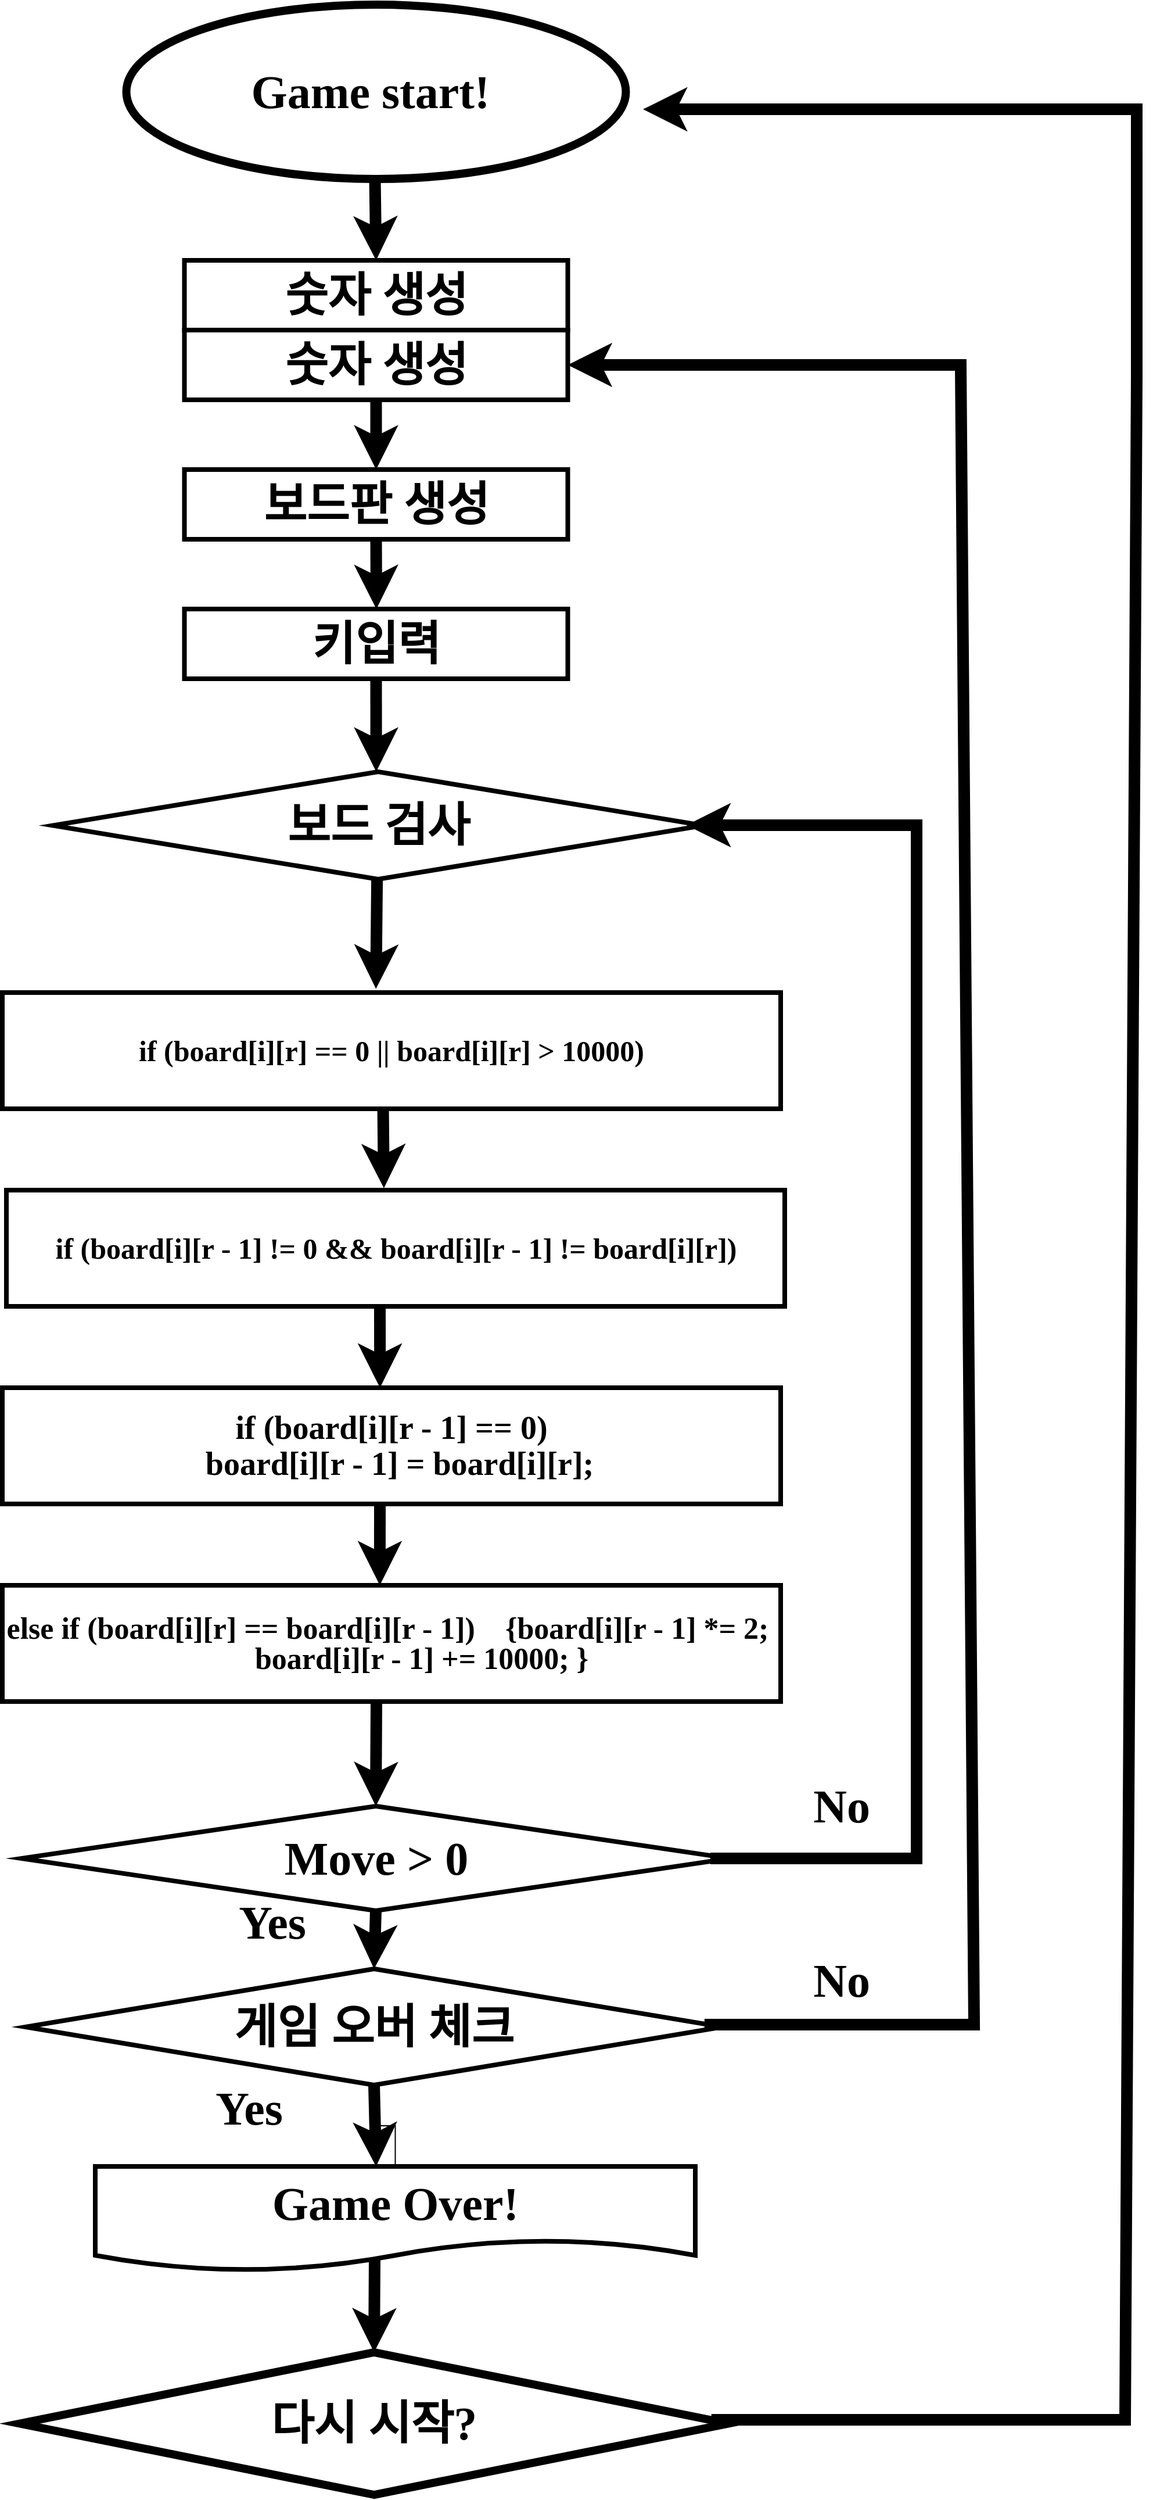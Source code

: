 <mxfile version="20.2.3" type="device"><diagram id="fBetp9RGJat9TlgcHB5F" name="페이지-1"><mxGraphModel dx="2370" dy="1175" grid="1" gridSize="10" guides="1" tooltips="1" connect="1" arrows="1" fold="1" page="1" pageScale="1" pageWidth="1169" pageHeight="1654" math="0" shadow="0"><root><mxCell id="0"/><mxCell id="1" parent="0"/><mxCell id="LowK6kzhIpWK2hUF3n0_-1" value="Game start!&amp;nbsp;" style="ellipse;whiteSpace=wrap;html=1;strokeWidth=7;fontSize=40;fontStyle=1;fontFamily=Lucida Console;" parent="1" vertex="1"><mxGeometry x="241.75" y="40" width="430" height="150" as="geometry"/></mxCell><mxCell id="LowK6kzhIpWK2hUF3n0_-3" value="보드판 생성" style="rounded=0;whiteSpace=wrap;html=1;fontSize=40;strokeWidth=4;fontStyle=1;fontFamily=Lucida Console;" parent="1" vertex="1"><mxGeometry x="291.75" y="440" width="330" height="60" as="geometry"/></mxCell><mxCell id="LowK6kzhIpWK2hUF3n0_-5" value="숫자 생성" style="rounded=0;whiteSpace=wrap;html=1;fontSize=40;strokeWidth=4;fontStyle=1;fontFamily=Lucida Console;" parent="1" vertex="1"><mxGeometry x="291.75" y="320" width="330" height="60" as="geometry"/></mxCell><mxCell id="LowK6kzhIpWK2hUF3n0_-14" value="" style="endArrow=classic;html=1;rounded=0;fontSize=40;strokeWidth=10;exitX=0.5;exitY=1;exitDx=0;exitDy=0;fontStyle=1;fontFamily=Lucida Console;entryX=0.48;entryY=-0.033;entryDx=0;entryDy=0;entryPerimeter=0;" parent="1" source="LowK6kzhIpWK2hUF3n0_-21" target="nuD88EdzoDvtdZI2wckt-3" edge="1"><mxGeometry width="50" height="50" relative="1" as="geometry"><mxPoint x="595" y="650" as="sourcePoint"/><mxPoint x="460.77" y="888.1" as="targetPoint"/></mxGeometry></mxCell><mxCell id="LowK6kzhIpWK2hUF3n0_-21" value="보드 검사" style="rhombus;whiteSpace=wrap;html=1;fontSize=40;strokeWidth=4;direction=west;fontStyle=1;fontFamily=Lucida Console;" parent="1" vertex="1"><mxGeometry x="178.5" y="700" width="560" height="92.5" as="geometry"/></mxCell><mxCell id="HNSbR9NAvRPWb1NwmH5j-69" value="" style="edgeStyle=orthogonalEdgeStyle;rounded=0;orthogonalLoop=1;jettySize=auto;html=1;fontFamily=Lucida Console;fontSize=37;" parent="1" source="LowK6kzhIpWK2hUF3n0_-29" target="LowK6kzhIpWK2hUF3n0_-32" edge="1"><mxGeometry relative="1" as="geometry"/></mxCell><mxCell id="LowK6kzhIpWK2hUF3n0_-29" value="Game Over!" style="shape=document;whiteSpace=wrap;html=1;boundedLbl=1;fontSize=40;strokeWidth=4;fontStyle=1;fontFamily=Lucida Console;" parent="1" vertex="1"><mxGeometry x="215" y="1900" width="516.5" height="90" as="geometry"/></mxCell><mxCell id="LowK6kzhIpWK2hUF3n0_-32" value="게임 오버 체크" style="rhombus;whiteSpace=wrap;html=1;fontSize=40;strokeWidth=4;fontStyle=1;fontFamily=Lucida Console;" parent="1" vertex="1"><mxGeometry x="155" y="1730" width="600" height="100" as="geometry"/></mxCell><mxCell id="LowK6kzhIpWK2hUF3n0_-33" value="" style="endArrow=classic;html=1;rounded=0;fontSize=40;strokeWidth=10;entryX=0.5;entryY=1;entryDx=0;entryDy=0;fontStyle=1;fontFamily=Lucida Console;" parent="1" target="HNSbR9NAvRPWb1NwmH5j-56" edge="1"><mxGeometry width="50" height="50" relative="1" as="geometry"><mxPoint x="455.5" y="1980" as="sourcePoint"/><mxPoint x="455.689" y="2050" as="targetPoint"/></mxGeometry></mxCell><mxCell id="LowK6kzhIpWK2hUF3n0_-34" value="Yes" style="text;html=1;resizable=0;autosize=1;align=center;verticalAlign=middle;points=[];fillColor=none;strokeColor=none;rounded=0;fontSize=40;fontStyle=1;fontFamily=Lucida Console;" parent="1" vertex="1"><mxGeometry x="316.5" y="1660" width="100" height="60" as="geometry"/></mxCell><mxCell id="LowK6kzhIpWK2hUF3n0_-35" value="No" style="text;html=1;resizable=0;autosize=1;align=center;verticalAlign=middle;points=[];fillColor=none;strokeColor=none;rounded=0;fontSize=40;fontStyle=1;fontFamily=Lucida Console;" parent="1" vertex="1"><mxGeometry x="821.5" y="1560" width="70" height="60" as="geometry"/></mxCell><mxCell id="LowK6kzhIpWK2hUF3n0_-46" value="&lt;div style=&quot;font-size: 25px;&quot;&gt;&lt;font style=&quot;font-size: 25px;&quot;&gt;&lt;span style=&quot;&quot;&gt;if (board[i][r - 1] != 0 &amp;amp;&amp;amp; board[i][r - 1] != board[i][r])&lt;/span&gt;&lt;/font&gt;&lt;/div&gt;" style="rounded=0;whiteSpace=wrap;html=1;fontSize=12;strokeWidth=4;verticalAlign=middle;shadow=0;rounded=0;fontStyle=1;fontFamily=Lucida Console;" parent="1" vertex="1"><mxGeometry x="138.5" y="1060" width="670" height="100" as="geometry"/></mxCell><mxCell id="LowK6kzhIpWK2hUF3n0_-49" value="&lt;div style=&quot;font-size: 26px; line-height: 1;&quot;&gt;&lt;div&gt;&lt;span&gt;else if (board[i][r] == board[i][r - 1])&amp;nbsp; &amp;nbsp;&amp;nbsp;&lt;/span&gt;&lt;span style=&quot;background-color: initial;&quot;&gt;{&lt;/span&gt;&lt;span style=&quot;background-color: initial;&quot;&gt;board[i][r - 1] *= 2;&amp;nbsp; &amp;nbsp; &amp;nbsp; &amp;nbsp; &amp;nbsp; &amp;nbsp; &lt;/span&gt;&lt;span style=&quot;background-color: initial;&quot;&gt;board[i][r - 1] += 10000; }&amp;nbsp;&amp;nbsp;&lt;/span&gt;&lt;/div&gt;&lt;/div&gt;" style="rounded=0;whiteSpace=wrap;html=1;fontSize=12;strokeWidth=4;verticalAlign=middle;shadow=0;rounded=0;fontStyle=1;fontFamily=Lucida Console;" parent="1" vertex="1"><mxGeometry x="135" y="1400" width="670" height="100" as="geometry"/></mxCell><mxCell id="HNSbR9NAvRPWb1NwmH5j-4" value="" style="endArrow=classic;html=1;rounded=0;fontSize=40;strokeWidth=10;fontStyle=1;fontFamily=Lucida Console;exitX=0.484;exitY=1;exitDx=0;exitDy=0;exitPerimeter=0;entryX=0.485;entryY=-0.017;entryDx=0;entryDy=0;entryPerimeter=0;" parent="1" target="LowK6kzhIpWK2hUF3n0_-46" edge="1"><mxGeometry width="50" height="50" relative="1" as="geometry"><mxPoint x="462.78" y="990" as="sourcePoint"/><mxPoint x="463" y="1030" as="targetPoint"/></mxGeometry></mxCell><mxCell id="HNSbR9NAvRPWb1NwmH5j-6" value="" style="endArrow=classic;html=1;rounded=0;fontSize=40;strokeWidth=10;shadow=0;entryX=0.5;entryY=0;entryDx=0;entryDy=0;exitX=0.5;exitY=1;exitDx=0;exitDy=0;fontStyle=1;fontFamily=Lucida Console;" parent="1" source="HNSbR9NAvRPWb1NwmH5j-20" target="LowK6kzhIpWK2hUF3n0_-32" edge="1"><mxGeometry width="50" height="50" relative="1" as="geometry"><mxPoint x="435" y="1380" as="sourcePoint"/><mxPoint x="435" y="1460" as="targetPoint"/><Array as="points"/></mxGeometry></mxCell><mxCell id="HNSbR9NAvRPWb1NwmH5j-8" value="" style="endArrow=classic;html=1;rounded=0;fontSize=40;strokeWidth=10;entryX=0.5;entryY=0;entryDx=0;entryDy=0;fontStyle=1;fontFamily=Lucida Console;" parent="1" edge="1"><mxGeometry width="50" height="50" relative="1" as="geometry"><mxPoint x="455.75" y="190" as="sourcePoint"/><mxPoint x="456.75" y="260" as="targetPoint"/><Array as="points"/></mxGeometry></mxCell><mxCell id="HNSbR9NAvRPWb1NwmH5j-20" value="Move &amp;gt; 0" style="rhombus;whiteSpace=wrap;html=1;fontSize=40;strokeWidth=4;fontStyle=1;fontFamily=Lucida Console;" parent="1" vertex="1"><mxGeometry x="151.5" y="1590" width="610" height="90" as="geometry"/></mxCell><mxCell id="HNSbR9NAvRPWb1NwmH5j-39" value="" style="endArrow=classic;html=1;rounded=0;fontSize=40;strokeWidth=10;exitX=0.972;exitY=0.5;exitDx=0;exitDy=0;exitPerimeter=0;entryX=0.026;entryY=0.503;entryDx=0;entryDy=0;fontStyle=1;fontFamily=Lucida Console;entryPerimeter=0;" parent="1" source="HNSbR9NAvRPWb1NwmH5j-20" edge="1" target="LowK6kzhIpWK2hUF3n0_-21"><mxGeometry width="50" height="50" relative="1" as="geometry"><mxPoint x="911.5" y="1110" as="sourcePoint"/><mxPoint x="746.6" y="770.043" as="targetPoint"/><Array as="points"><mxPoint x="922" y="1635"/><mxPoint x="922" y="746"/></Array></mxGeometry></mxCell><mxCell id="HNSbR9NAvRPWb1NwmH5j-70" value="" style="edgeStyle=orthogonalEdgeStyle;rounded=0;orthogonalLoop=1;jettySize=auto;html=1;fontFamily=Lucida Console;fontSize=37;" parent="1" source="HNSbR9NAvRPWb1NwmH5j-40" target="LowK6kzhIpWK2hUF3n0_-3" edge="1"><mxGeometry relative="1" as="geometry"/></mxCell><mxCell id="HNSbR9NAvRPWb1NwmH5j-40" value="키입력" style="rounded=0;whiteSpace=wrap;html=1;fontSize=40;strokeWidth=4;fontStyle=1;fontFamily=Lucida Console;" parent="1" vertex="1"><mxGeometry x="291.75" y="560" width="330" height="60" as="geometry"/></mxCell><mxCell id="HNSbR9NAvRPWb1NwmH5j-41" value="숫자 생성" style="rounded=0;whiteSpace=wrap;html=1;fontSize=40;strokeWidth=4;fontStyle=1;fontFamily=Lucida Console;" parent="1" vertex="1"><mxGeometry x="291.75" y="260" width="330" height="60" as="geometry"/></mxCell><mxCell id="HNSbR9NAvRPWb1NwmH5j-42" value="" style="endArrow=classic;html=1;rounded=0;fontSize=40;strokeWidth=10;exitX=0.974;exitY=0.48;exitDx=0;exitDy=0;exitPerimeter=0;fontStyle=1;fontFamily=Lucida Console;entryX=1;entryY=0.5;entryDx=0;entryDy=0;" parent="1" source="LowK6kzhIpWK2hUF3n0_-32" edge="1" target="LowK6kzhIpWK2hUF3n0_-5"><mxGeometry width="50" height="50" relative="1" as="geometry"><mxPoint x="738.64" y="1785" as="sourcePoint"/><mxPoint x="670" y="350" as="targetPoint"/><Array as="points"><mxPoint x="971.5" y="1778"/><mxPoint x="960" y="350"/></Array></mxGeometry></mxCell><mxCell id="HNSbR9NAvRPWb1NwmH5j-43" value="Yes" style="text;html=1;resizable=0;autosize=1;align=center;verticalAlign=middle;points=[];fillColor=none;strokeColor=none;rounded=0;fontSize=40;fontStyle=1;fontFamily=Lucida Console;" parent="1" vertex="1"><mxGeometry x="296.5" y="1820" width="100" height="60" as="geometry"/></mxCell><mxCell id="HNSbR9NAvRPWb1NwmH5j-44" value="No" style="text;html=1;resizable=0;autosize=1;align=center;verticalAlign=middle;points=[];fillColor=none;strokeColor=none;rounded=0;fontSize=40;fontStyle=1;fontFamily=Lucida Console;" parent="1" vertex="1"><mxGeometry x="821.5" y="1710" width="70" height="60" as="geometry"/></mxCell><mxCell id="HNSbR9NAvRPWb1NwmH5j-56" value="다시 시작?" style="rhombus;whiteSpace=wrap;html=1;fontSize=40;strokeWidth=7;direction=west;fontStyle=1;fontFamily=Lucida Console;" parent="1" vertex="1"><mxGeometry x="150" y="2060" width="610" height="122.5" as="geometry"/></mxCell><mxCell id="HNSbR9NAvRPWb1NwmH5j-57" value="" style="endArrow=classic;html=1;rounded=0;fontSize=40;strokeWidth=10;fontStyle=1;fontFamily=Lucida Console;entryX=0.468;entryY=0;entryDx=0;entryDy=0;entryPerimeter=0;exitX=0.5;exitY=1;exitDx=0;exitDy=0;" parent="1" source="LowK6kzhIpWK2hUF3n0_-32" target="LowK6kzhIpWK2hUF3n0_-29" edge="1"><mxGeometry width="50" height="50" relative="1" as="geometry"><mxPoint x="456.5" y="1840" as="sourcePoint"/><mxPoint x="454" y="1890" as="targetPoint"/><Array as="points"/></mxGeometry></mxCell><mxCell id="HNSbR9NAvRPWb1NwmH5j-58" value="" style="endArrow=classic;html=1;rounded=0;fontSize=40;strokeWidth=10;exitX=0.024;exitY=0.527;exitDx=0;exitDy=0;exitPerimeter=0;entryX=0.996;entryY=0.467;entryDx=0;entryDy=0;entryPerimeter=0;fontStyle=1;fontFamily=Lucida Console;" parent="1" source="HNSbR9NAvRPWb1NwmH5j-56" edge="1"><mxGeometry width="50" height="50" relative="1" as="geometry"><mxPoint x="648" y="1795" as="sourcePoint"/><mxPoint x="686.53" y="130.05" as="targetPoint"/><Array as="points"><mxPoint x="1101.5" y="2118"/><mxPoint x="1111.5" y="360"/><mxPoint x="1111.5" y="130"/><mxPoint x="826.5" y="130"/></Array></mxGeometry></mxCell><mxCell id="HNSbR9NAvRPWb1NwmH5j-62" value="" style="endArrow=classic;html=1;rounded=0;fontSize=40;strokeWidth=10;fontStyle=1;fontFamily=Lucida Console;entryX=0.5;entryY=0;entryDx=0;entryDy=0;exitX=0.5;exitY=1;exitDx=0;exitDy=0;" parent="1" edge="1"><mxGeometry width="50" height="50" relative="1" as="geometry"><mxPoint x="456.75" y="380" as="sourcePoint"/><mxPoint x="456.75" y="440" as="targetPoint"/><Array as="points"/></mxGeometry></mxCell><mxCell id="HNSbR9NAvRPWb1NwmH5j-64" value="" style="endArrow=classic;html=1;rounded=0;fontSize=40;strokeWidth=10;fontStyle=1;fontFamily=Lucida Console;exitX=0.5;exitY=1;exitDx=0;exitDy=0;" parent="1" edge="1"><mxGeometry width="50" height="50" relative="1" as="geometry"><mxPoint x="456.75" y="500" as="sourcePoint"/><mxPoint x="457" y="560" as="targetPoint"/><Array as="points"/></mxGeometry></mxCell><mxCell id="HNSbR9NAvRPWb1NwmH5j-66" value="" style="endArrow=classic;html=1;rounded=0;fontSize=40;strokeWidth=10;fontStyle=1;fontFamily=Lucida Console;entryX=0.503;entryY=1;entryDx=0;entryDy=0;exitX=0.5;exitY=1;exitDx=0;exitDy=0;entryPerimeter=0;" parent="1" target="LowK6kzhIpWK2hUF3n0_-21" edge="1"><mxGeometry width="50" height="50" relative="1" as="geometry"><mxPoint x="456.75" y="620" as="sourcePoint"/><mxPoint x="456.75" y="680" as="targetPoint"/><Array as="points"/></mxGeometry></mxCell><mxCell id="HNSbR9NAvRPWb1NwmH5j-71" value="" style="endArrow=classic;html=1;rounded=0;fontSize=40;strokeWidth=10;fontStyle=1;fontFamily=Lucida Console;entryX=0.48;entryY=0;entryDx=0;entryDy=0;entryPerimeter=0;" parent="1" edge="1"><mxGeometry width="50" height="50" relative="1" as="geometry"><mxPoint x="460" y="1160" as="sourcePoint"/><mxPoint x="460.1" y="1230" as="targetPoint"/></mxGeometry></mxCell><mxCell id="HNSbR9NAvRPWb1NwmH5j-74" value="" style="endArrow=classic;html=1;rounded=0;fontSize=40;strokeWidth=10;fontStyle=1;fontFamily=Lucida Console;entryX=0.5;entryY=0;entryDx=0;entryDy=0;" parent="1" target="HNSbR9NAvRPWb1NwmH5j-20" edge="1"><mxGeometry width="50" height="50" relative="1" as="geometry"><mxPoint x="457" y="1500" as="sourcePoint"/><mxPoint x="460" y="1580" as="targetPoint"/><Array as="points"/></mxGeometry></mxCell><mxCell id="HNSbR9NAvRPWb1NwmH5j-79" value="" style="endArrow=classic;html=1;rounded=0;fontSize=40;strokeWidth=10;fontStyle=1;fontFamily=Lucida Console;entryX=0.485;entryY=0;entryDx=0;entryDy=0;entryPerimeter=0;" parent="1" target="LowK6kzhIpWK2hUF3n0_-49" edge="1"><mxGeometry width="50" height="50" relative="1" as="geometry"><mxPoint x="460" y="1330" as="sourcePoint"/><mxPoint x="460" y="1390" as="targetPoint"/></mxGeometry></mxCell><mxCell id="nuD88EdzoDvtdZI2wckt-2" value="&lt;div style=&quot;font-size: 28px; line-height: 1.1;&quot;&gt;&lt;div style=&quot;&quot;&gt;&lt;span style=&quot;background-color: initial;&quot;&gt;if (board[i][r - 1] == 0)&lt;/span&gt;&lt;br&gt;&lt;/div&gt;&lt;div style=&quot;&quot;&gt;&lt;span&gt;&lt;span style=&quot;background-color: initial;&quot;&gt;&amp;nbsp; &amp;nbsp;board[i][r - 1] = board[i][r];&lt;/span&gt;&lt;span style=&quot;background-color: initial;&quot;&gt;&amp;nbsp;&lt;/span&gt;&lt;/span&gt;&lt;/div&gt;&lt;/div&gt;" style="rounded=0;whiteSpace=wrap;html=1;fontSize=12;strokeWidth=4;verticalAlign=middle;shadow=0;rounded=0;fontStyle=1;fontFamily=Lucida Console;" vertex="1" parent="1"><mxGeometry x="135" y="1230" width="670" height="100" as="geometry"/></mxCell><mxCell id="nuD88EdzoDvtdZI2wckt-3" value="&lt;div style=&quot;font-size: 25px;&quot;&gt;&lt;span style=&quot;background-color: initial;&quot;&gt;&lt;font style=&quot;font-size: 25px;&quot;&gt;&lt;span&gt;if (board[i][r] == 0 || board[i][r] &amp;gt; 10000)&lt;/span&gt;&lt;/font&gt;&lt;/span&gt;&lt;/div&gt;" style="rounded=0;whiteSpace=wrap;html=1;fontSize=12;strokeWidth=4;verticalAlign=middle;shadow=0;rounded=0;fontStyle=1;fontFamily=Lucida Console;" vertex="1" parent="1"><mxGeometry x="135" y="890" width="670" height="100" as="geometry"/></mxCell></root></mxGraphModel></diagram></mxfile>
